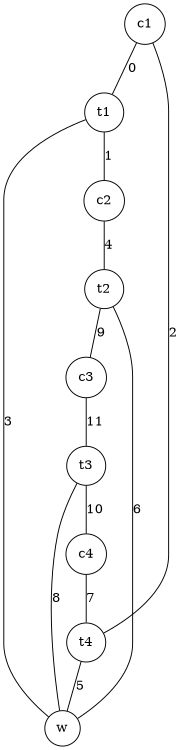 graph "all.net" {
	size="6,5"
	node [shape=circle]
	c1
	t1
	c2
	t2
	c3
	t3
	c4
	t4
	w
	node [shape=plaintext]
	c1 -- t1 [label=0]
	t1 -- c2 [label=1]
	c1 -- t4 [label=2]
	t1 -- w [label=3]
	c2 -- t2 [label=4]
	t4 -- w [label=5]
	t2 -- w [label=6]
	c4 -- t4 [label=7]
	t3 -- w [label=8]
	t2 -- c3 [label=9]
	t3 -- c4 [label=10]
	c3 -- t3 [label=11]
}
